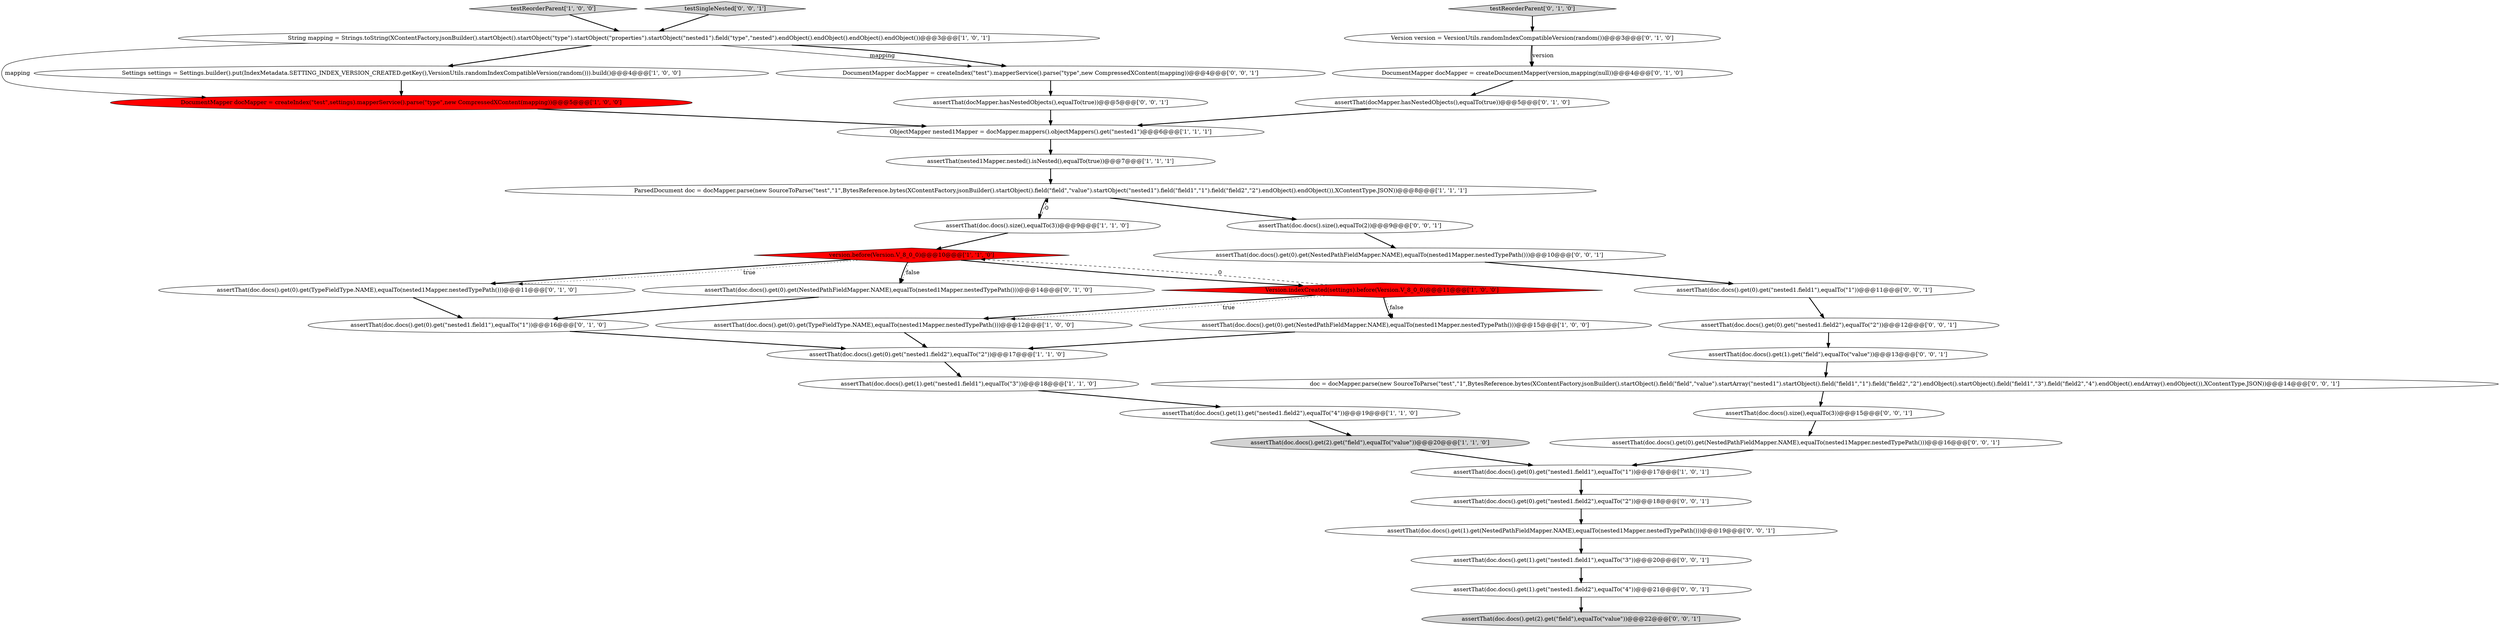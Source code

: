 digraph {
14 [style = filled, label = "assertThat(doc.docs().get(0).get(TypeFieldType.NAME),equalTo(nested1Mapper.nestedTypePath()))@@@12@@@['1', '0', '0']", fillcolor = white, shape = ellipse image = "AAA0AAABBB1BBB"];
34 [style = filled, label = "assertThat(doc.docs().get(0).get(\"nested1.field2\"),equalTo(\"2\"))@@@12@@@['0', '0', '1']", fillcolor = white, shape = ellipse image = "AAA0AAABBB3BBB"];
13 [style = filled, label = "DocumentMapper docMapper = createIndex(\"test\",settings).mapperService().parse(\"type\",new CompressedXContent(mapping))@@@5@@@['1', '0', '0']", fillcolor = red, shape = ellipse image = "AAA1AAABBB1BBB"];
28 [style = filled, label = "assertThat(doc.docs().get(0).get(NestedPathFieldMapper.NAME),equalTo(nested1Mapper.nestedTypePath()))@@@10@@@['0', '0', '1']", fillcolor = white, shape = ellipse image = "AAA0AAABBB3BBB"];
38 [style = filled, label = "assertThat(doc.docs().get(0).get(NestedPathFieldMapper.NAME),equalTo(nested1Mapper.nestedTypePath()))@@@16@@@['0', '0', '1']", fillcolor = white, shape = ellipse image = "AAA0AAABBB3BBB"];
2 [style = filled, label = "assertThat(doc.docs().size(),equalTo(3))@@@9@@@['1', '1', '0']", fillcolor = white, shape = ellipse image = "AAA0AAABBB1BBB"];
3 [style = filled, label = "Settings settings = Settings.builder().put(IndexMetadata.SETTING_INDEX_VERSION_CREATED.getKey(),VersionUtils.randomIndexCompatibleVersion(random())).build()@@@4@@@['1', '0', '0']", fillcolor = white, shape = ellipse image = "AAA0AAABBB1BBB"];
37 [style = filled, label = "assertThat(doc.docs().get(0).get(\"nested1.field2\"),equalTo(\"2\"))@@@18@@@['0', '0', '1']", fillcolor = white, shape = ellipse image = "AAA0AAABBB3BBB"];
15 [style = filled, label = "assertThat(nested1Mapper.nested().isNested(),equalTo(true))@@@7@@@['1', '1', '1']", fillcolor = white, shape = ellipse image = "AAA0AAABBB1BBB"];
36 [style = filled, label = "assertThat(docMapper.hasNestedObjects(),equalTo(true))@@@5@@@['0', '0', '1']", fillcolor = white, shape = ellipse image = "AAA0AAABBB3BBB"];
4 [style = filled, label = "testReorderParent['1', '0', '0']", fillcolor = lightgray, shape = diamond image = "AAA0AAABBB1BBB"];
12 [style = filled, label = "ParsedDocument doc = docMapper.parse(new SourceToParse(\"test\",\"1\",BytesReference.bytes(XContentFactory.jsonBuilder().startObject().field(\"field\",\"value\").startObject(\"nested1\").field(\"field1\",\"1\").field(\"field2\",\"2\").endObject().endObject()),XContentType.JSON))@@@8@@@['1', '1', '1']", fillcolor = white, shape = ellipse image = "AAA0AAABBB1BBB"];
23 [style = filled, label = "testReorderParent['0', '1', '0']", fillcolor = lightgray, shape = diamond image = "AAA0AAABBB2BBB"];
20 [style = filled, label = "Version version = VersionUtils.randomIndexCompatibleVersion(random())@@@3@@@['0', '1', '0']", fillcolor = white, shape = ellipse image = "AAA0AAABBB2BBB"];
6 [style = filled, label = "version.before(Version.V_8_0_0)@@@10@@@['1', '1', '0']", fillcolor = red, shape = diamond image = "AAA1AAABBB1BBB"];
35 [style = filled, label = "doc = docMapper.parse(new SourceToParse(\"test\",\"1\",BytesReference.bytes(XContentFactory.jsonBuilder().startObject().field(\"field\",\"value\").startArray(\"nested1\").startObject().field(\"field1\",\"1\").field(\"field2\",\"2\").endObject().startObject().field(\"field1\",\"3\").field(\"field2\",\"4\").endObject().endArray().endObject()),XContentType.JSON))@@@14@@@['0', '0', '1']", fillcolor = white, shape = ellipse image = "AAA0AAABBB3BBB"];
32 [style = filled, label = "assertThat(doc.docs().get(1).get(\"nested1.field2\"),equalTo(\"4\"))@@@21@@@['0', '0', '1']", fillcolor = white, shape = ellipse image = "AAA0AAABBB3BBB"];
30 [style = filled, label = "assertThat(doc.docs().get(0).get(\"nested1.field1\"),equalTo(\"1\"))@@@11@@@['0', '0', '1']", fillcolor = white, shape = ellipse image = "AAA0AAABBB3BBB"];
16 [style = filled, label = "assertThat(doc.docs().get(0).get(NestedPathFieldMapper.NAME),equalTo(nested1Mapper.nestedTypePath()))@@@15@@@['1', '0', '0']", fillcolor = white, shape = ellipse image = "AAA0AAABBB1BBB"];
39 [style = filled, label = "assertThat(doc.docs().size(),equalTo(2))@@@9@@@['0', '0', '1']", fillcolor = white, shape = ellipse image = "AAA0AAABBB3BBB"];
27 [style = filled, label = "testSingleNested['0', '0', '1']", fillcolor = lightgray, shape = diamond image = "AAA0AAABBB3BBB"];
1 [style = filled, label = "String mapping = Strings.toString(XContentFactory.jsonBuilder().startObject().startObject(\"type\").startObject(\"properties\").startObject(\"nested1\").field(\"type\",\"nested\").endObject().endObject().endObject().endObject())@@@3@@@['1', '0', '1']", fillcolor = white, shape = ellipse image = "AAA0AAABBB1BBB"];
17 [style = filled, label = "assertThat(doc.docs().get(0).get(TypeFieldType.NAME),equalTo(nested1Mapper.nestedTypePath()))@@@11@@@['0', '1', '0']", fillcolor = white, shape = ellipse image = "AAA0AAABBB2BBB"];
24 [style = filled, label = "assertThat(doc.docs().get(1).get(\"field\"),equalTo(\"value\"))@@@13@@@['0', '0', '1']", fillcolor = white, shape = ellipse image = "AAA0AAABBB3BBB"];
18 [style = filled, label = "assertThat(docMapper.hasNestedObjects(),equalTo(true))@@@5@@@['0', '1', '0']", fillcolor = white, shape = ellipse image = "AAA0AAABBB2BBB"];
8 [style = filled, label = "assertThat(doc.docs().get(0).get(\"nested1.field2\"),equalTo(\"2\"))@@@17@@@['1', '1', '0']", fillcolor = white, shape = ellipse image = "AAA0AAABBB1BBB"];
21 [style = filled, label = "assertThat(doc.docs().get(0).get(\"nested1.field1\"),equalTo(\"1\"))@@@16@@@['0', '1', '0']", fillcolor = white, shape = ellipse image = "AAA0AAABBB2BBB"];
26 [style = filled, label = "assertThat(doc.docs().get(1).get(\"nested1.field1\"),equalTo(\"3\"))@@@20@@@['0', '0', '1']", fillcolor = white, shape = ellipse image = "AAA0AAABBB3BBB"];
7 [style = filled, label = "ObjectMapper nested1Mapper = docMapper.mappers().objectMappers().get(\"nested1\")@@@6@@@['1', '1', '1']", fillcolor = white, shape = ellipse image = "AAA0AAABBB1BBB"];
9 [style = filled, label = "assertThat(doc.docs().get(1).get(\"nested1.field1\"),equalTo(\"3\"))@@@18@@@['1', '1', '0']", fillcolor = white, shape = ellipse image = "AAA0AAABBB1BBB"];
10 [style = filled, label = "assertThat(doc.docs().get(1).get(\"nested1.field2\"),equalTo(\"4\"))@@@19@@@['1', '1', '0']", fillcolor = white, shape = ellipse image = "AAA0AAABBB1BBB"];
11 [style = filled, label = "assertThat(doc.docs().get(0).get(\"nested1.field1\"),equalTo(\"1\"))@@@17@@@['1', '0', '1']", fillcolor = white, shape = ellipse image = "AAA0AAABBB1BBB"];
33 [style = filled, label = "DocumentMapper docMapper = createIndex(\"test\").mapperService().parse(\"type\",new CompressedXContent(mapping))@@@4@@@['0', '0', '1']", fillcolor = white, shape = ellipse image = "AAA0AAABBB3BBB"];
31 [style = filled, label = "assertThat(doc.docs().get(2).get(\"field\"),equalTo(\"value\"))@@@22@@@['0', '0', '1']", fillcolor = lightgray, shape = ellipse image = "AAA0AAABBB3BBB"];
25 [style = filled, label = "assertThat(doc.docs().get(1).get(NestedPathFieldMapper.NAME),equalTo(nested1Mapper.nestedTypePath()))@@@19@@@['0', '0', '1']", fillcolor = white, shape = ellipse image = "AAA0AAABBB3BBB"];
29 [style = filled, label = "assertThat(doc.docs().size(),equalTo(3))@@@15@@@['0', '0', '1']", fillcolor = white, shape = ellipse image = "AAA0AAABBB3BBB"];
22 [style = filled, label = "DocumentMapper docMapper = createDocumentMapper(version,mapping(null))@@@4@@@['0', '1', '0']", fillcolor = white, shape = ellipse image = "AAA0AAABBB2BBB"];
19 [style = filled, label = "assertThat(doc.docs().get(0).get(NestedPathFieldMapper.NAME),equalTo(nested1Mapper.nestedTypePath()))@@@14@@@['0', '1', '0']", fillcolor = white, shape = ellipse image = "AAA0AAABBB2BBB"];
5 [style = filled, label = "assertThat(doc.docs().get(2).get(\"field\"),equalTo(\"value\"))@@@20@@@['1', '1', '0']", fillcolor = lightgray, shape = ellipse image = "AAA0AAABBB1BBB"];
0 [style = filled, label = "Version.indexCreated(settings).before(Version.V_8_0_0)@@@11@@@['1', '0', '0']", fillcolor = red, shape = diamond image = "AAA1AAABBB1BBB"];
1->13 [style = solid, label="mapping"];
6->17 [style = bold, label=""];
0->16 [style = bold, label=""];
23->20 [style = bold, label=""];
27->1 [style = bold, label=""];
35->29 [style = bold, label=""];
26->32 [style = bold, label=""];
16->8 [style = bold, label=""];
28->30 [style = bold, label=""];
24->35 [style = bold, label=""];
2->6 [style = bold, label=""];
38->11 [style = bold, label=""];
37->25 [style = bold, label=""];
0->6 [style = dashed, label="0"];
1->3 [style = bold, label=""];
21->8 [style = bold, label=""];
11->37 [style = bold, label=""];
6->0 [style = bold, label=""];
30->34 [style = bold, label=""];
6->19 [style = bold, label=""];
9->10 [style = bold, label=""];
6->19 [style = dotted, label="false"];
6->17 [style = dotted, label="true"];
39->28 [style = bold, label=""];
1->33 [style = solid, label="mapping"];
20->22 [style = bold, label=""];
2->12 [style = dashed, label="0"];
0->16 [style = dotted, label="false"];
12->2 [style = bold, label=""];
0->14 [style = bold, label=""];
22->18 [style = bold, label=""];
1->33 [style = bold, label=""];
34->24 [style = bold, label=""];
10->5 [style = bold, label=""];
36->7 [style = bold, label=""];
13->7 [style = bold, label=""];
33->36 [style = bold, label=""];
25->26 [style = bold, label=""];
8->9 [style = bold, label=""];
3->13 [style = bold, label=""];
7->15 [style = bold, label=""];
0->14 [style = dotted, label="true"];
29->38 [style = bold, label=""];
15->12 [style = bold, label=""];
14->8 [style = bold, label=""];
5->11 [style = bold, label=""];
4->1 [style = bold, label=""];
12->39 [style = bold, label=""];
18->7 [style = bold, label=""];
17->21 [style = bold, label=""];
20->22 [style = solid, label="version"];
32->31 [style = bold, label=""];
19->21 [style = bold, label=""];
}
